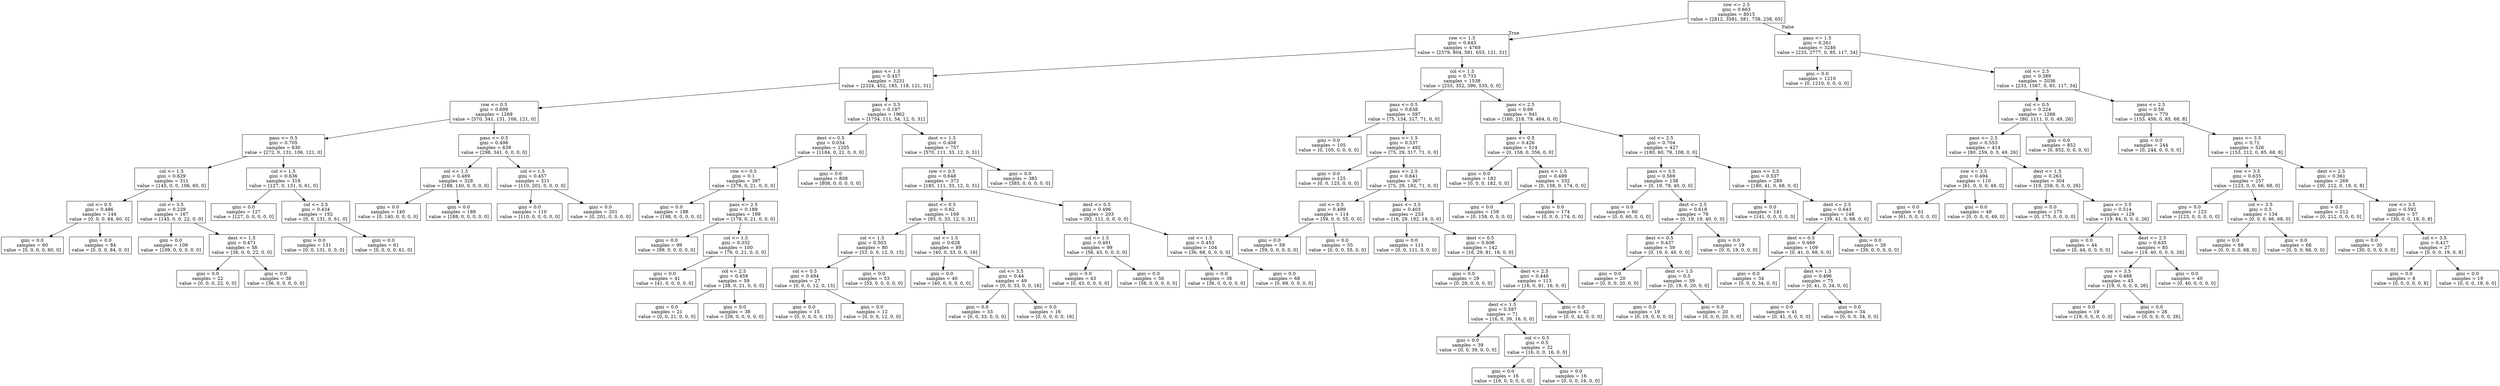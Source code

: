 digraph Tree {
node [shape=box] ;
0 [label="row <= 2.5\ngini = 0.663\nsamples = 8015\nvalue = [2812, 3581, 581, 738, 238, 65]"] ;
1 [label="row <= 1.5\ngini = 0.645\nsamples = 4769\nvalue = [2579, 804, 581, 653, 121, 31]"] ;
0 -> 1 [labeldistance=2.5, labelangle=45, headlabel="True"] ;
2 [label="pass <= 1.5\ngini = 0.457\nsamples = 3231\nvalue = [2324, 452, 185, 118, 121, 31]"] ;
1 -> 2 ;
3 [label="row <= 0.5\ngini = 0.699\nsamples = 1269\nvalue = [570, 341, 131, 106, 121, 0]"] ;
2 -> 3 ;
4 [label="pass <= 0.5\ngini = 0.705\nsamples = 630\nvalue = [272, 0, 131, 106, 121, 0]"] ;
3 -> 4 ;
5 [label="col <= 1.5\ngini = 0.629\nsamples = 311\nvalue = [145, 0, 0, 106, 60, 0]"] ;
4 -> 5 ;
6 [label="col <= 0.5\ngini = 0.486\nsamples = 144\nvalue = [0, 0, 0, 84, 60, 0]"] ;
5 -> 6 ;
7 [label="gini = 0.0\nsamples = 60\nvalue = [0, 0, 0, 0, 60, 0]"] ;
6 -> 7 ;
8 [label="gini = 0.0\nsamples = 84\nvalue = [0, 0, 0, 84, 0, 0]"] ;
6 -> 8 ;
9 [label="col <= 3.5\ngini = 0.229\nsamples = 167\nvalue = [145, 0, 0, 22, 0, 0]"] ;
5 -> 9 ;
10 [label="gini = 0.0\nsamples = 109\nvalue = [109, 0, 0, 0, 0, 0]"] ;
9 -> 10 ;
11 [label="dest <= 1.5\ngini = 0.471\nsamples = 58\nvalue = [36, 0, 0, 22, 0, 0]"] ;
9 -> 11 ;
12 [label="gini = 0.0\nsamples = 22\nvalue = [0, 0, 0, 22, 0, 0]"] ;
11 -> 12 ;
13 [label="gini = 0.0\nsamples = 36\nvalue = [36, 0, 0, 0, 0, 0]"] ;
11 -> 13 ;
14 [label="col <= 1.5\ngini = 0.636\nsamples = 319\nvalue = [127, 0, 131, 0, 61, 0]"] ;
4 -> 14 ;
15 [label="gini = 0.0\nsamples = 127\nvalue = [127, 0, 0, 0, 0, 0]"] ;
14 -> 15 ;
16 [label="col <= 3.5\ngini = 0.434\nsamples = 192\nvalue = [0, 0, 131, 0, 61, 0]"] ;
14 -> 16 ;
17 [label="gini = 0.0\nsamples = 131\nvalue = [0, 0, 131, 0, 0, 0]"] ;
16 -> 17 ;
18 [label="gini = 0.0\nsamples = 61\nvalue = [0, 0, 0, 0, 61, 0]"] ;
16 -> 18 ;
19 [label="pass <= 0.5\ngini = 0.498\nsamples = 639\nvalue = [298, 341, 0, 0, 0, 0]"] ;
3 -> 19 ;
20 [label="col <= 1.5\ngini = 0.489\nsamples = 328\nvalue = [188, 140, 0, 0, 0, 0]"] ;
19 -> 20 ;
21 [label="gini = 0.0\nsamples = 140\nvalue = [0, 140, 0, 0, 0, 0]"] ;
20 -> 21 ;
22 [label="gini = 0.0\nsamples = 188\nvalue = [188, 0, 0, 0, 0, 0]"] ;
20 -> 22 ;
23 [label="col <= 1.5\ngini = 0.457\nsamples = 311\nvalue = [110, 201, 0, 0, 0, 0]"] ;
19 -> 23 ;
24 [label="gini = 0.0\nsamples = 110\nvalue = [110, 0, 0, 0, 0, 0]"] ;
23 -> 24 ;
25 [label="gini = 0.0\nsamples = 201\nvalue = [0, 201, 0, 0, 0, 0]"] ;
23 -> 25 ;
26 [label="pass <= 3.5\ngini = 0.197\nsamples = 1962\nvalue = [1754, 111, 54, 12, 0, 31]"] ;
2 -> 26 ;
27 [label="dest <= 0.5\ngini = 0.034\nsamples = 1205\nvalue = [1184, 0, 21, 0, 0, 0]"] ;
26 -> 27 ;
28 [label="row <= 0.5\ngini = 0.1\nsamples = 397\nvalue = [376, 0, 21, 0, 0, 0]"] ;
27 -> 28 ;
29 [label="gini = 0.0\nsamples = 198\nvalue = [198, 0, 0, 0, 0, 0]"] ;
28 -> 29 ;
30 [label="pass <= 2.5\ngini = 0.189\nsamples = 199\nvalue = [178, 0, 21, 0, 0, 0]"] ;
28 -> 30 ;
31 [label="gini = 0.0\nsamples = 99\nvalue = [99, 0, 0, 0, 0, 0]"] ;
30 -> 31 ;
32 [label="col <= 1.5\ngini = 0.332\nsamples = 100\nvalue = [79, 0, 21, 0, 0, 0]"] ;
30 -> 32 ;
33 [label="gini = 0.0\nsamples = 41\nvalue = [41, 0, 0, 0, 0, 0]"] ;
32 -> 33 ;
34 [label="col <= 2.5\ngini = 0.458\nsamples = 59\nvalue = [38, 0, 21, 0, 0, 0]"] ;
32 -> 34 ;
35 [label="gini = 0.0\nsamples = 21\nvalue = [0, 0, 21, 0, 0, 0]"] ;
34 -> 35 ;
36 [label="gini = 0.0\nsamples = 38\nvalue = [38, 0, 0, 0, 0, 0]"] ;
34 -> 36 ;
37 [label="gini = 0.0\nsamples = 808\nvalue = [808, 0, 0, 0, 0, 0]"] ;
27 -> 37 ;
38 [label="dest <= 1.5\ngini = 0.408\nsamples = 757\nvalue = [570, 111, 33, 12, 0, 31]"] ;
26 -> 38 ;
39 [label="row <= 0.5\ngini = 0.648\nsamples = 372\nvalue = [185, 111, 33, 12, 0, 31]"] ;
38 -> 39 ;
40 [label="dest <= 0.5\ngini = 0.62\nsamples = 169\nvalue = [93, 0, 33, 12, 0, 31]"] ;
39 -> 40 ;
41 [label="col <= 1.5\ngini = 0.503\nsamples = 80\nvalue = [53, 0, 0, 12, 0, 15]"] ;
40 -> 41 ;
42 [label="col <= 0.5\ngini = 0.494\nsamples = 27\nvalue = [0, 0, 0, 12, 0, 15]"] ;
41 -> 42 ;
43 [label="gini = 0.0\nsamples = 15\nvalue = [0, 0, 0, 0, 0, 15]"] ;
42 -> 43 ;
44 [label="gini = 0.0\nsamples = 12\nvalue = [0, 0, 0, 12, 0, 0]"] ;
42 -> 44 ;
45 [label="gini = 0.0\nsamples = 53\nvalue = [53, 0, 0, 0, 0, 0]"] ;
41 -> 45 ;
46 [label="col <= 1.5\ngini = 0.628\nsamples = 89\nvalue = [40, 0, 33, 0, 0, 16]"] ;
40 -> 46 ;
47 [label="gini = 0.0\nsamples = 40\nvalue = [40, 0, 0, 0, 0, 0]"] ;
46 -> 47 ;
48 [label="col <= 3.5\ngini = 0.44\nsamples = 49\nvalue = [0, 0, 33, 0, 0, 16]"] ;
46 -> 48 ;
49 [label="gini = 0.0\nsamples = 33\nvalue = [0, 0, 33, 0, 0, 0]"] ;
48 -> 49 ;
50 [label="gini = 0.0\nsamples = 16\nvalue = [0, 0, 0, 0, 0, 16]"] ;
48 -> 50 ;
51 [label="dest <= 0.5\ngini = 0.496\nsamples = 203\nvalue = [92, 111, 0, 0, 0, 0]"] ;
39 -> 51 ;
52 [label="col <= 1.5\ngini = 0.491\nsamples = 99\nvalue = [56, 43, 0, 0, 0, 0]"] ;
51 -> 52 ;
53 [label="gini = 0.0\nsamples = 43\nvalue = [0, 43, 0, 0, 0, 0]"] ;
52 -> 53 ;
54 [label="gini = 0.0\nsamples = 56\nvalue = [56, 0, 0, 0, 0, 0]"] ;
52 -> 54 ;
55 [label="col <= 1.5\ngini = 0.453\nsamples = 104\nvalue = [36, 68, 0, 0, 0, 0]"] ;
51 -> 55 ;
56 [label="gini = 0.0\nsamples = 36\nvalue = [36, 0, 0, 0, 0, 0]"] ;
55 -> 56 ;
57 [label="gini = 0.0\nsamples = 68\nvalue = [0, 68, 0, 0, 0, 0]"] ;
55 -> 57 ;
58 [label="gini = 0.0\nsamples = 385\nvalue = [385, 0, 0, 0, 0, 0]"] ;
38 -> 58 ;
59 [label="col <= 1.5\ngini = 0.733\nsamples = 1538\nvalue = [255, 352, 396, 535, 0, 0]"] ;
1 -> 59 ;
60 [label="pass <= 0.5\ngini = 0.638\nsamples = 597\nvalue = [75, 134, 317, 71, 0, 0]"] ;
59 -> 60 ;
61 [label="gini = 0.0\nsamples = 105\nvalue = [0, 105, 0, 0, 0, 0]"] ;
60 -> 61 ;
62 [label="pass <= 1.5\ngini = 0.537\nsamples = 492\nvalue = [75, 29, 317, 71, 0, 0]"] ;
60 -> 62 ;
63 [label="gini = 0.0\nsamples = 125\nvalue = [0, 0, 125, 0, 0, 0]"] ;
62 -> 63 ;
64 [label="pass <= 2.5\ngini = 0.641\nsamples = 367\nvalue = [75, 29, 192, 71, 0, 0]"] ;
62 -> 64 ;
65 [label="col <= 0.5\ngini = 0.499\nsamples = 114\nvalue = [59, 0, 0, 55, 0, 0]"] ;
64 -> 65 ;
66 [label="gini = 0.0\nsamples = 59\nvalue = [59, 0, 0, 0, 0, 0]"] ;
65 -> 66 ;
67 [label="gini = 0.0\nsamples = 55\nvalue = [0, 0, 0, 55, 0, 0]"] ;
65 -> 67 ;
68 [label="pass <= 3.5\ngini = 0.403\nsamples = 253\nvalue = [16, 29, 192, 16, 0, 0]"] ;
64 -> 68 ;
69 [label="gini = 0.0\nsamples = 111\nvalue = [0, 0, 111, 0, 0, 0]"] ;
68 -> 69 ;
70 [label="dest <= 0.5\ngini = 0.608\nsamples = 142\nvalue = [16, 29, 81, 16, 0, 0]"] ;
68 -> 70 ;
71 [label="gini = 0.0\nsamples = 29\nvalue = [0, 29, 0, 0, 0, 0]"] ;
70 -> 71 ;
72 [label="dest <= 2.5\ngini = 0.446\nsamples = 113\nvalue = [16, 0, 81, 16, 0, 0]"] ;
70 -> 72 ;
73 [label="dest <= 1.5\ngini = 0.597\nsamples = 71\nvalue = [16, 0, 39, 16, 0, 0]"] ;
72 -> 73 ;
74 [label="gini = 0.0\nsamples = 39\nvalue = [0, 0, 39, 0, 0, 0]"] ;
73 -> 74 ;
75 [label="col <= 0.5\ngini = 0.5\nsamples = 32\nvalue = [16, 0, 0, 16, 0, 0]"] ;
73 -> 75 ;
76 [label="gini = 0.0\nsamples = 16\nvalue = [16, 0, 0, 0, 0, 0]"] ;
75 -> 76 ;
77 [label="gini = 0.0\nsamples = 16\nvalue = [0, 0, 0, 16, 0, 0]"] ;
75 -> 77 ;
78 [label="gini = 0.0\nsamples = 42\nvalue = [0, 0, 42, 0, 0, 0]"] ;
72 -> 78 ;
79 [label="pass <= 2.5\ngini = 0.66\nsamples = 941\nvalue = [180, 218, 79, 464, 0, 0]"] ;
59 -> 79 ;
80 [label="pass <= 0.5\ngini = 0.426\nsamples = 514\nvalue = [0, 158, 0, 356, 0, 0]"] ;
79 -> 80 ;
81 [label="gini = 0.0\nsamples = 182\nvalue = [0, 0, 0, 182, 0, 0]"] ;
80 -> 81 ;
82 [label="pass <= 1.5\ngini = 0.499\nsamples = 332\nvalue = [0, 158, 0, 174, 0, 0]"] ;
80 -> 82 ;
83 [label="gini = 0.0\nsamples = 158\nvalue = [0, 158, 0, 0, 0, 0]"] ;
82 -> 83 ;
84 [label="gini = 0.0\nsamples = 174\nvalue = [0, 0, 0, 174, 0, 0]"] ;
82 -> 84 ;
85 [label="col <= 2.5\ngini = 0.704\nsamples = 427\nvalue = [180, 60, 79, 108, 0, 0]"] ;
79 -> 85 ;
86 [label="pass <= 3.5\ngini = 0.569\nsamples = 138\nvalue = [0, 19, 79, 40, 0, 0]"] ;
85 -> 86 ;
87 [label="gini = 0.0\nsamples = 60\nvalue = [0, 0, 60, 0, 0, 0]"] ;
86 -> 87 ;
88 [label="dest <= 2.5\ngini = 0.618\nsamples = 78\nvalue = [0, 19, 19, 40, 0, 0]"] ;
86 -> 88 ;
89 [label="dest <= 0.5\ngini = 0.437\nsamples = 59\nvalue = [0, 19, 0, 40, 0, 0]"] ;
88 -> 89 ;
90 [label="gini = 0.0\nsamples = 20\nvalue = [0, 0, 0, 20, 0, 0]"] ;
89 -> 90 ;
91 [label="dest <= 1.5\ngini = 0.5\nsamples = 39\nvalue = [0, 19, 0, 20, 0, 0]"] ;
89 -> 91 ;
92 [label="gini = 0.0\nsamples = 19\nvalue = [0, 19, 0, 0, 0, 0]"] ;
91 -> 92 ;
93 [label="gini = 0.0\nsamples = 20\nvalue = [0, 0, 0, 20, 0, 0]"] ;
91 -> 93 ;
94 [label="gini = 0.0\nsamples = 19\nvalue = [0, 0, 19, 0, 0, 0]"] ;
88 -> 94 ;
95 [label="pass <= 3.5\ngini = 0.537\nsamples = 289\nvalue = [180, 41, 0, 68, 0, 0]"] ;
85 -> 95 ;
96 [label="gini = 0.0\nsamples = 141\nvalue = [141, 0, 0, 0, 0, 0]"] ;
95 -> 96 ;
97 [label="dest <= 2.5\ngini = 0.643\nsamples = 148\nvalue = [39, 41, 0, 68, 0, 0]"] ;
95 -> 97 ;
98 [label="dest <= 0.5\ngini = 0.469\nsamples = 109\nvalue = [0, 41, 0, 68, 0, 0]"] ;
97 -> 98 ;
99 [label="gini = 0.0\nsamples = 34\nvalue = [0, 0, 0, 34, 0, 0]"] ;
98 -> 99 ;
100 [label="dest <= 1.5\ngini = 0.496\nsamples = 75\nvalue = [0, 41, 0, 34, 0, 0]"] ;
98 -> 100 ;
101 [label="gini = 0.0\nsamples = 41\nvalue = [0, 41, 0, 0, 0, 0]"] ;
100 -> 101 ;
102 [label="gini = 0.0\nsamples = 34\nvalue = [0, 0, 0, 34, 0, 0]"] ;
100 -> 102 ;
103 [label="gini = 0.0\nsamples = 39\nvalue = [39, 0, 0, 0, 0, 0]"] ;
97 -> 103 ;
104 [label="pass <= 1.5\ngini = 0.261\nsamples = 3246\nvalue = [233, 2777, 0, 85, 117, 34]"] ;
0 -> 104 [labeldistance=2.5, labelangle=-45, headlabel="False"] ;
105 [label="gini = 0.0\nsamples = 1210\nvalue = [0, 1210, 0, 0, 0, 0]"] ;
104 -> 105 ;
106 [label="col <= 2.5\ngini = 0.389\nsamples = 2036\nvalue = [233, 1567, 0, 85, 117, 34]"] ;
104 -> 106 ;
107 [label="col <= 0.5\ngini = 0.224\nsamples = 1266\nvalue = [80, 1111, 0, 0, 49, 26]"] ;
106 -> 107 ;
108 [label="pass <= 2.5\ngini = 0.553\nsamples = 414\nvalue = [80, 259, 0, 0, 49, 26]"] ;
107 -> 108 ;
109 [label="row <= 3.5\ngini = 0.494\nsamples = 110\nvalue = [61, 0, 0, 0, 49, 0]"] ;
108 -> 109 ;
110 [label="gini = 0.0\nsamples = 61\nvalue = [61, 0, 0, 0, 0, 0]"] ;
109 -> 110 ;
111 [label="gini = 0.0\nsamples = 49\nvalue = [0, 0, 0, 0, 49, 0]"] ;
109 -> 111 ;
112 [label="dest <= 1.5\ngini = 0.263\nsamples = 304\nvalue = [19, 259, 0, 0, 0, 26]"] ;
108 -> 112 ;
113 [label="gini = 0.0\nsamples = 175\nvalue = [0, 175, 0, 0, 0, 0]"] ;
112 -> 113 ;
114 [label="pass <= 3.5\ngini = 0.514\nsamples = 129\nvalue = [19, 84, 0, 0, 0, 26]"] ;
112 -> 114 ;
115 [label="gini = 0.0\nsamples = 44\nvalue = [0, 44, 0, 0, 0, 0]"] ;
114 -> 115 ;
116 [label="dest <= 2.5\ngini = 0.635\nsamples = 85\nvalue = [19, 40, 0, 0, 0, 26]"] ;
114 -> 116 ;
117 [label="row <= 3.5\ngini = 0.488\nsamples = 45\nvalue = [19, 0, 0, 0, 0, 26]"] ;
116 -> 117 ;
118 [label="gini = 0.0\nsamples = 19\nvalue = [19, 0, 0, 0, 0, 0]"] ;
117 -> 118 ;
119 [label="gini = 0.0\nsamples = 26\nvalue = [0, 0, 0, 0, 0, 26]"] ;
117 -> 119 ;
120 [label="gini = 0.0\nsamples = 40\nvalue = [0, 40, 0, 0, 0, 0]"] ;
116 -> 120 ;
121 [label="gini = 0.0\nsamples = 852\nvalue = [0, 852, 0, 0, 0, 0]"] ;
107 -> 121 ;
122 [label="pass <= 2.5\ngini = 0.59\nsamples = 770\nvalue = [153, 456, 0, 85, 68, 8]"] ;
106 -> 122 ;
123 [label="gini = 0.0\nsamples = 244\nvalue = [0, 244, 0, 0, 0, 0]"] ;
122 -> 123 ;
124 [label="pass <= 3.5\ngini = 0.71\nsamples = 526\nvalue = [153, 212, 0, 85, 68, 8]"] ;
122 -> 124 ;
125 [label="row <= 3.5\ngini = 0.635\nsamples = 257\nvalue = [123, 0, 0, 66, 68, 0]"] ;
124 -> 125 ;
126 [label="gini = 0.0\nsamples = 123\nvalue = [123, 0, 0, 0, 0, 0]"] ;
125 -> 126 ;
127 [label="col <= 3.5\ngini = 0.5\nsamples = 134\nvalue = [0, 0, 0, 66, 68, 0]"] ;
125 -> 127 ;
128 [label="gini = 0.0\nsamples = 68\nvalue = [0, 0, 0, 0, 68, 0]"] ;
127 -> 128 ;
129 [label="gini = 0.0\nsamples = 66\nvalue = [0, 0, 0, 66, 0, 0]"] ;
127 -> 129 ;
130 [label="dest <= 2.5\ngini = 0.361\nsamples = 269\nvalue = [30, 212, 0, 19, 0, 8]"] ;
124 -> 130 ;
131 [label="gini = 0.0\nsamples = 212\nvalue = [0, 212, 0, 0, 0, 0]"] ;
130 -> 131 ;
132 [label="row <= 3.5\ngini = 0.592\nsamples = 57\nvalue = [30, 0, 0, 19, 0, 8]"] ;
130 -> 132 ;
133 [label="gini = 0.0\nsamples = 30\nvalue = [30, 0, 0, 0, 0, 0]"] ;
132 -> 133 ;
134 [label="col <= 3.5\ngini = 0.417\nsamples = 27\nvalue = [0, 0, 0, 19, 0, 8]"] ;
132 -> 134 ;
135 [label="gini = 0.0\nsamples = 8\nvalue = [0, 0, 0, 0, 0, 8]"] ;
134 -> 135 ;
136 [label="gini = 0.0\nsamples = 19\nvalue = [0, 0, 0, 19, 0, 0]"] ;
134 -> 136 ;
}